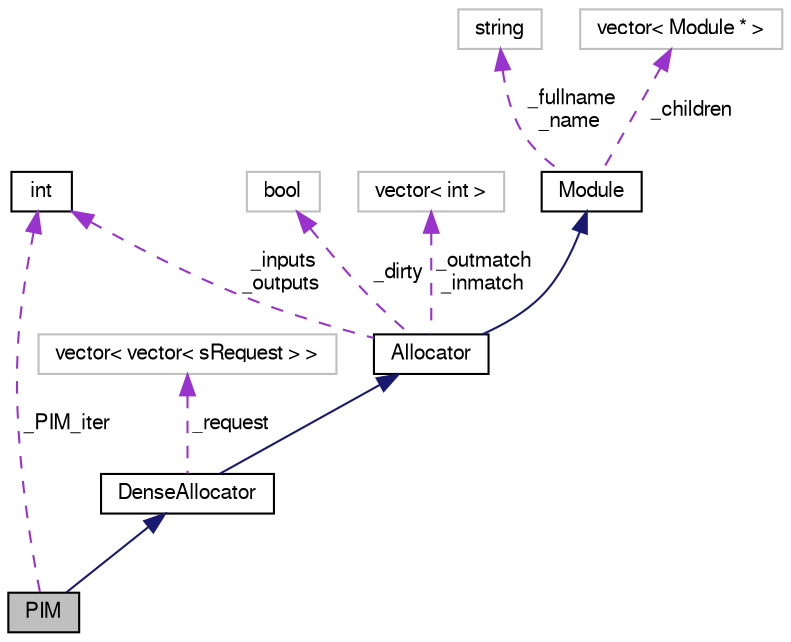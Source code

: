 digraph "PIM"
{
  bgcolor="transparent";
  edge [fontname="FreeSans",fontsize="10",labelfontname="FreeSans",labelfontsize="10"];
  node [fontname="FreeSans",fontsize="10",shape=record];
  Node4 [label="PIM",height=0.2,width=0.4,color="black", fillcolor="grey75", style="filled", fontcolor="black"];
  Node5 -> Node4 [dir="back",color="midnightblue",fontsize="10",style="solid",fontname="FreeSans"];
  Node5 [label="DenseAllocator",height=0.2,width=0.4,color="black",URL="$classDenseAllocator.html"];
  Node6 -> Node5 [dir="back",color="midnightblue",fontsize="10",style="solid",fontname="FreeSans"];
  Node6 [label="Allocator",height=0.2,width=0.4,color="black",URL="$classAllocator.html"];
  Node7 -> Node6 [dir="back",color="midnightblue",fontsize="10",style="solid",fontname="FreeSans"];
  Node7 [label="Module",height=0.2,width=0.4,color="black",URL="$classModule.html"];
  Node8 -> Node7 [dir="back",color="darkorchid3",fontsize="10",style="dashed",label=" _fullname\n_name" ,fontname="FreeSans"];
  Node8 [label="string",height=0.2,width=0.4,color="grey75"];
  Node9 -> Node7 [dir="back",color="darkorchid3",fontsize="10",style="dashed",label=" _children" ,fontname="FreeSans"];
  Node9 [label="vector\< Module * \>",height=0.2,width=0.4,color="grey75"];
  Node10 -> Node6 [dir="back",color="darkorchid3",fontsize="10",style="dashed",label=" _inputs\n_outputs" ,fontname="FreeSans"];
  Node10 [label="int",height=0.2,width=0.4,color="black",URL="$classint.html"];
  Node11 -> Node6 [dir="back",color="darkorchid3",fontsize="10",style="dashed",label=" _dirty" ,fontname="FreeSans"];
  Node11 [label="bool",height=0.2,width=0.4,color="grey75"];
  Node12 -> Node6 [dir="back",color="darkorchid3",fontsize="10",style="dashed",label=" _outmatch\n_inmatch" ,fontname="FreeSans"];
  Node12 [label="vector\< int \>",height=0.2,width=0.4,color="grey75"];
  Node13 -> Node5 [dir="back",color="darkorchid3",fontsize="10",style="dashed",label=" _request" ,fontname="FreeSans"];
  Node13 [label="vector\< vector\< sRequest \> \>",height=0.2,width=0.4,color="grey75"];
  Node10 -> Node4 [dir="back",color="darkorchid3",fontsize="10",style="dashed",label=" _PIM_iter" ,fontname="FreeSans"];
}
